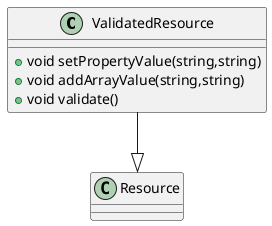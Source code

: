 !include /Users/Sam/Git/fabric-composer/site/node_modules/composer-common/lib/model/resource.uml
@startuml
class ValidatedResource{
   + void setPropertyValue(string,string)
   + void addArrayValue(string,string)
   + void validate()
}
ValidatedResource --|> Resource
@enduml

